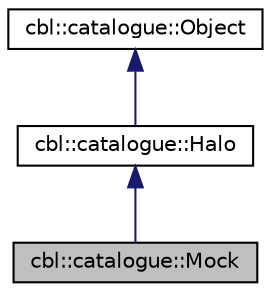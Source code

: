 digraph "cbl::catalogue::Mock"
{
  edge [fontname="Helvetica",fontsize="10",labelfontname="Helvetica",labelfontsize="10"];
  node [fontname="Helvetica",fontsize="10",shape=record];
  Node3 [label="cbl::catalogue::Mock",height=0.2,width=0.4,color="black", fillcolor="grey75", style="filled", fontcolor="black"];
  Node4 -> Node3 [dir="back",color="midnightblue",fontsize="10",style="solid",fontname="Helvetica"];
  Node4 [label="cbl::catalogue::Halo",height=0.2,width=0.4,color="black", fillcolor="white", style="filled",URL="$db/d9f/classcbl_1_1catalogue_1_1Halo.html",tooltip="The class Halo. "];
  Node5 -> Node4 [dir="back",color="midnightblue",fontsize="10",style="solid",fontname="Helvetica"];
  Node5 [label="cbl::catalogue::Object",height=0.2,width=0.4,color="black", fillcolor="white", style="filled",URL="$d0/d1c/classcbl_1_1catalogue_1_1Object.html",tooltip="The class Object. "];
}
